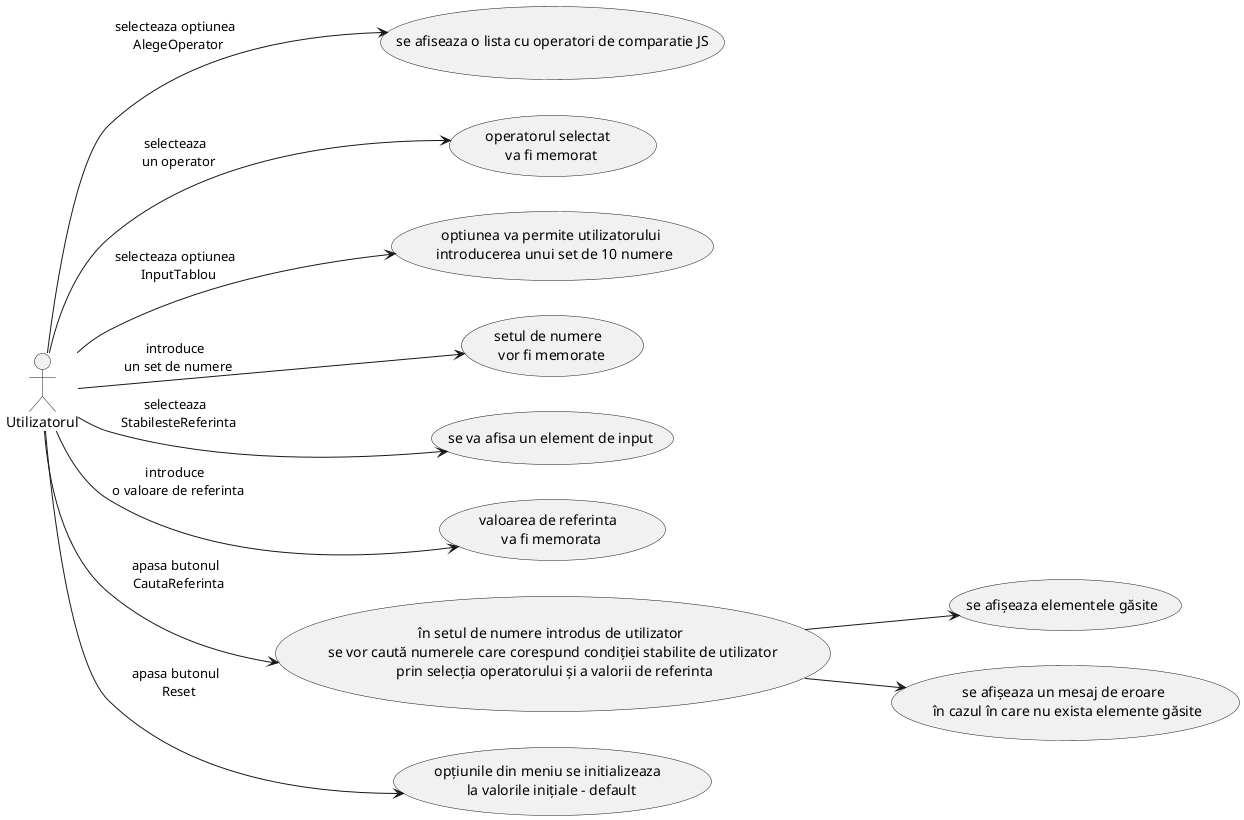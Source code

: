 @startuml

left to right direction

Utilizatorul --> (se afiseaza o lista cu operatori de comparatie JS) : selecteaza optiunea \n AlegeOperator
Utilizatorul --> (operatorul selectat \n va fi memorat) : selecteaza \n un operator

Utilizatorul --> (optiunea va permite utilizatorului \n introducerea unui set de 10 numere) : selecteaza optiunea \n InputTablou
Utilizatorul --> (setul de numere \n vor fi memorate) : introduce \n un set de numere

Utilizatorul --> (se va afisa un element de input) : selecteaza \n StabilesteReferinta
Utilizatorul --> (valoarea de referinta \n va fi memorata) : introduce \n o valoare de referinta

Utilizatorul --> (în setul de numere introdus de utilizator \n se vor caută numerele care corespund condiției stabilite de utilizator \n prin selecția operatorului și a valorii de referinta) : apasa butonul \n CautaReferinta
(în setul de numere introdus de utilizator \n se vor caută numerele care corespund condiției stabilite de utilizator \n prin selecția operatorului și a valorii de referinta) --> (se afișeaza elementele găsite)
(în setul de numere introdus de utilizator \n se vor caută numerele care corespund condiției stabilite de utilizator \n prin selecția operatorului și a valorii de referinta) --> (se afișeaza un mesaj de eroare \n în cazul în care nu exista elemente găsite)

Utilizatorul --> (opțiunile din meniu se initializeaza \n la valorile inițiale - default) : apasa butonul \n Reset

@enduml